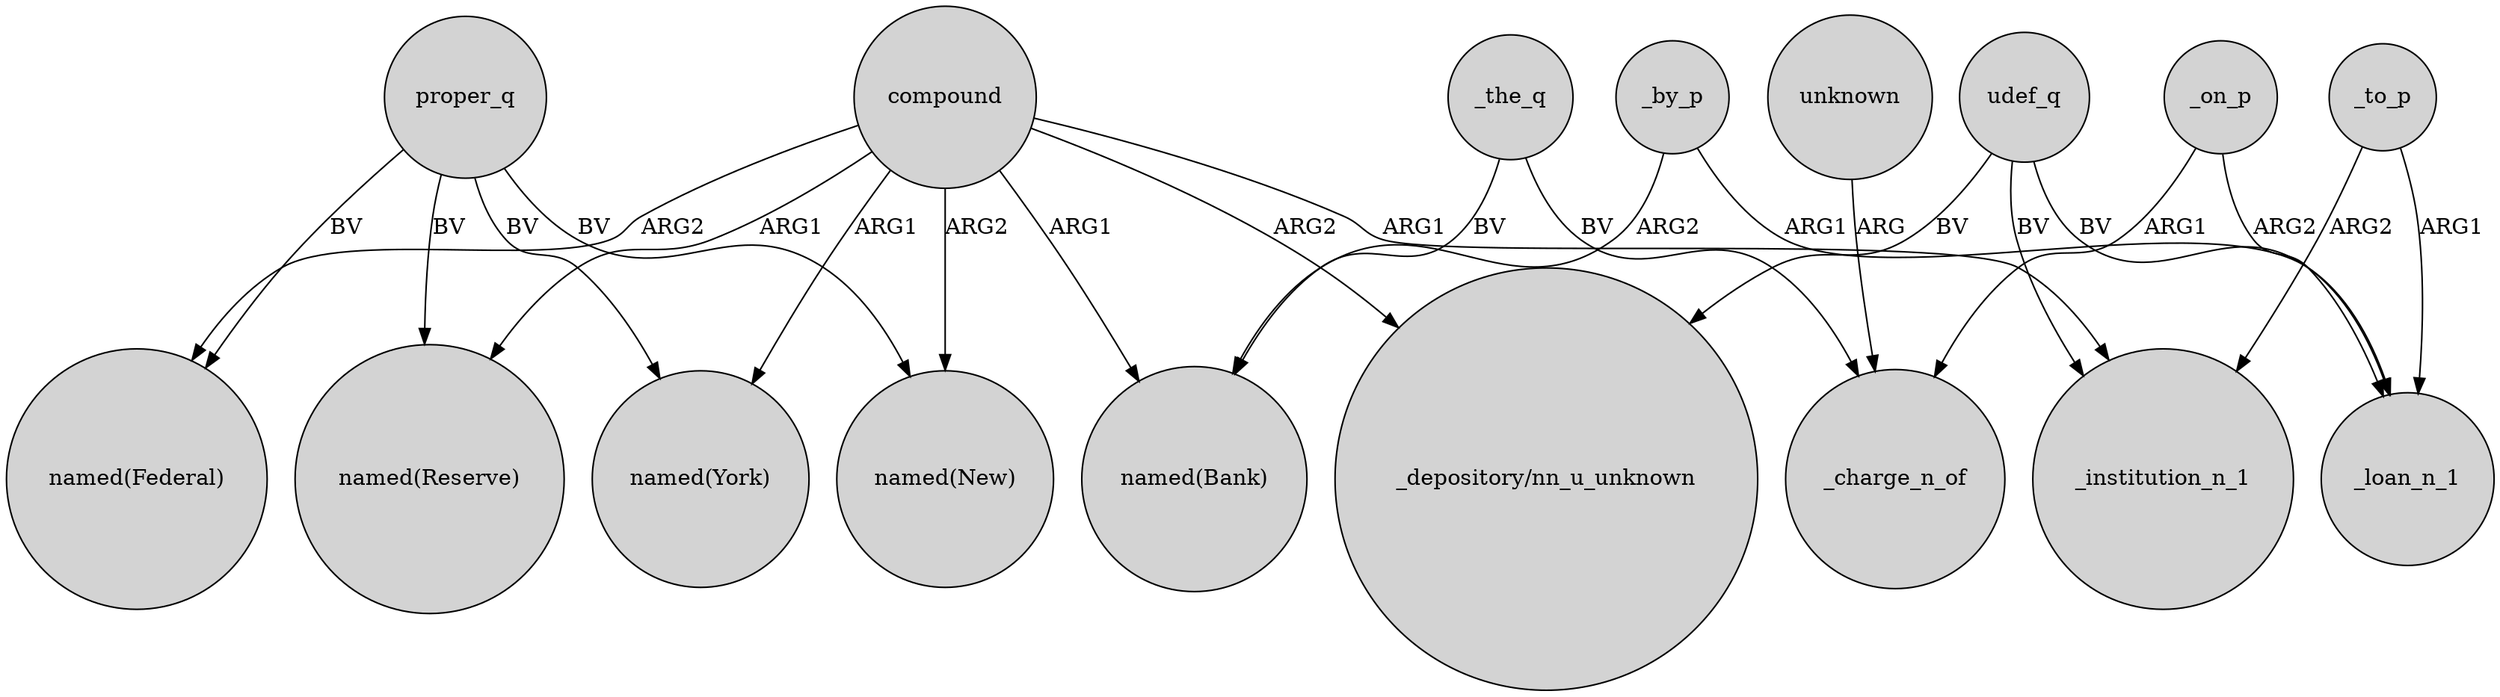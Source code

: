 digraph {
	node [shape=circle style=filled]
	compound -> "named(Reserve)" [label=ARG1]
	proper_q -> "named(Reserve)" [label=BV]
	_on_p -> _loan_n_1 [label=ARG2]
	compound -> "named(New)" [label=ARG2]
	_on_p -> _charge_n_of [label=ARG1]
	proper_q -> "named(New)" [label=BV]
	_the_q -> "named(Bank)" [label=BV]
	udef_q -> _institution_n_1 [label=BV]
	_the_q -> _charge_n_of [label=BV]
	_by_p -> "named(Bank)" [label=ARG2]
	unknown -> _charge_n_of [label=ARG]
	compound -> "named(York)" [label=ARG1]
	_by_p -> _loan_n_1 [label=ARG1]
	compound -> "_depository/nn_u_unknown" [label=ARG2]
	proper_q -> "named(Federal)" [label=BV]
	udef_q -> "_depository/nn_u_unknown" [label=BV]
	_to_p -> _institution_n_1 [label=ARG2]
	compound -> "named(Bank)" [label=ARG1]
	proper_q -> "named(York)" [label=BV]
	compound -> "named(Federal)" [label=ARG2]
	compound -> _institution_n_1 [label=ARG1]
	_to_p -> _loan_n_1 [label=ARG1]
	udef_q -> _loan_n_1 [label=BV]
}
